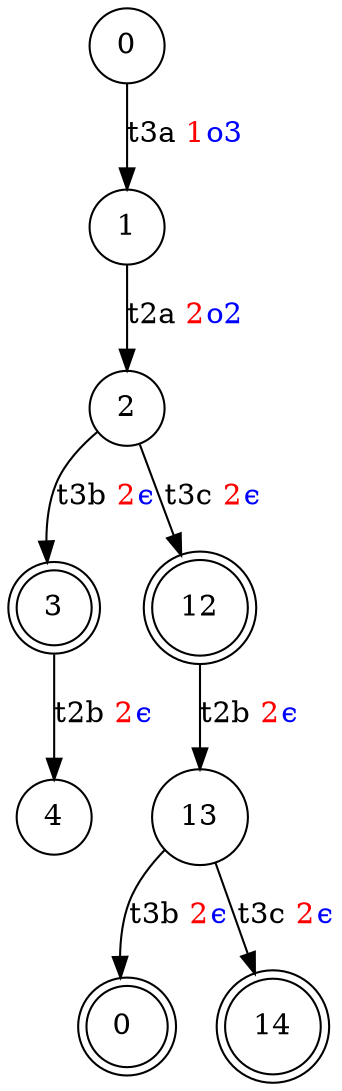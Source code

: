 digraph observable_spaceC2C3_o3 {
	0 -> 1 [label=<t3a <FONT COLOR="red">1</FONT><FONT COLOR="blue">o3</FONT>>]
	1 -> 2 [label=<t2a <FONT COLOR="red">2</FONT><FONT COLOR="blue">o2</FONT>>]
	2 -> 3 [label=<t3b <FONT COLOR="red">2</FONT><FONT COLOR="blue">ϵ</FONT>>]
	3 -> 4 [label=<t2b <FONT COLOR="red">2</FONT><FONT COLOR="blue">ϵ</FONT>>]
	2 -> 12 [label=<t3c <FONT COLOR="red">2</FONT><FONT COLOR="blue">ϵ</FONT>>]
	12 -> 13 [label=<t2b <FONT COLOR="red">2</FONT><FONT COLOR="blue">ϵ</FONT>>]
	13 -> "0 " [label=<t3b <FONT COLOR="red">2</FONT><FONT COLOR="blue">ϵ</FONT>>]
	"0 " [shape=doublecircle]
	13 -> 14 [label=<t3c <FONT COLOR="red">2</FONT><FONT COLOR="blue">ϵ</FONT>>]
	0 [shape=circle]
	1 [shape=circle]
	2 [shape=circle]
	3 [shape=doublecircle]
	4 [shape=circle]
	12 [shape=doublecircle]
	13 [shape=circle]
	14 [shape=doublecircle]
}
